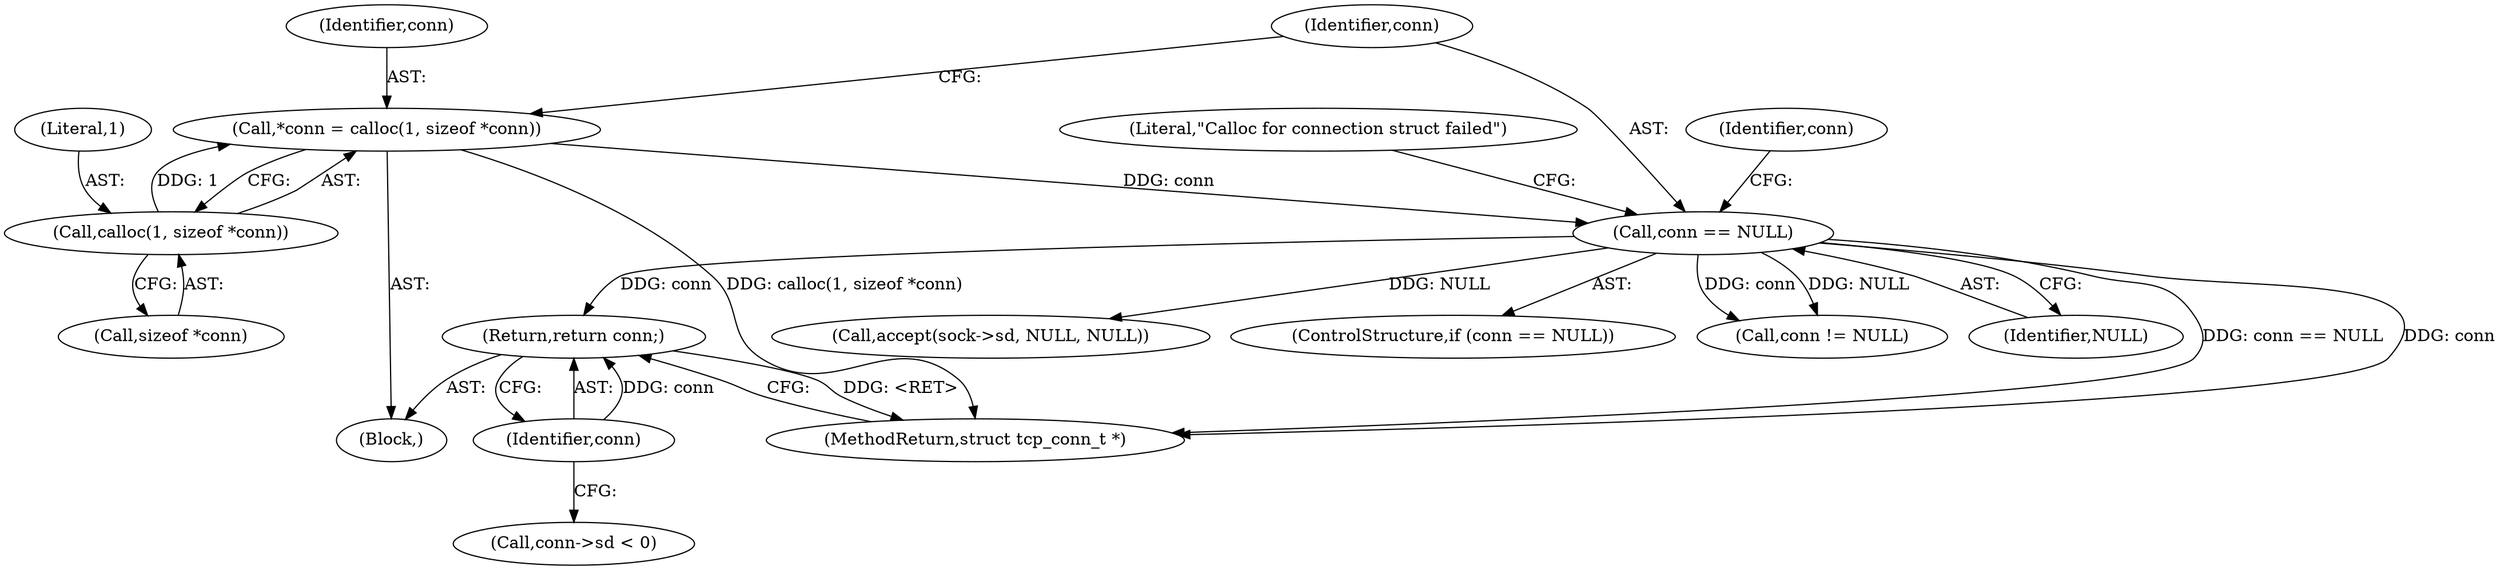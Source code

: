 digraph "0_ippusbxd_46844402bca7a38fc224483ba6f0a93c4613203f_0@pointer" {
"1000139" [label="(Return,return conn;)"];
"1000140" [label="(Identifier,conn)"];
"1000112" [label="(Call,conn == NULL)"];
"1000104" [label="(Call,*conn = calloc(1, sizeof *conn))"];
"1000106" [label="(Call,calloc(1, sizeof *conn))"];
"1000121" [label="(Identifier,conn)"];
"1000150" [label="(MethodReturn,struct tcp_conn_t *)"];
"1000114" [label="(Identifier,NULL)"];
"1000123" [label="(Call,accept(sock->sd, NULL, NULL))"];
"1000111" [label="(ControlStructure,if (conn == NULL))"];
"1000113" [label="(Identifier,conn)"];
"1000108" [label="(Call,sizeof *conn)"];
"1000104" [label="(Call,*conn = calloc(1, sizeof *conn))"];
"1000112" [label="(Call,conn == NULL)"];
"1000102" [label="(Block,)"];
"1000130" [label="(Call,conn->sd < 0)"];
"1000106" [label="(Call,calloc(1, sizeof *conn))"];
"1000105" [label="(Identifier,conn)"];
"1000140" [label="(Identifier,conn)"];
"1000143" [label="(Call,conn != NULL)"];
"1000107" [label="(Literal,1)"];
"1000139" [label="(Return,return conn;)"];
"1000117" [label="(Literal,\"Calloc for connection struct failed\")"];
"1000139" -> "1000102"  [label="AST: "];
"1000139" -> "1000140"  [label="CFG: "];
"1000140" -> "1000139"  [label="AST: "];
"1000150" -> "1000139"  [label="CFG: "];
"1000139" -> "1000150"  [label="DDG: <RET>"];
"1000140" -> "1000139"  [label="DDG: conn"];
"1000112" -> "1000139"  [label="DDG: conn"];
"1000140" -> "1000130"  [label="CFG: "];
"1000112" -> "1000111"  [label="AST: "];
"1000112" -> "1000114"  [label="CFG: "];
"1000113" -> "1000112"  [label="AST: "];
"1000114" -> "1000112"  [label="AST: "];
"1000117" -> "1000112"  [label="CFG: "];
"1000121" -> "1000112"  [label="CFG: "];
"1000112" -> "1000150"  [label="DDG: conn == NULL"];
"1000112" -> "1000150"  [label="DDG: conn"];
"1000104" -> "1000112"  [label="DDG: conn"];
"1000112" -> "1000123"  [label="DDG: NULL"];
"1000112" -> "1000143"  [label="DDG: conn"];
"1000112" -> "1000143"  [label="DDG: NULL"];
"1000104" -> "1000102"  [label="AST: "];
"1000104" -> "1000106"  [label="CFG: "];
"1000105" -> "1000104"  [label="AST: "];
"1000106" -> "1000104"  [label="AST: "];
"1000113" -> "1000104"  [label="CFG: "];
"1000104" -> "1000150"  [label="DDG: calloc(1, sizeof *conn)"];
"1000106" -> "1000104"  [label="DDG: 1"];
"1000106" -> "1000108"  [label="CFG: "];
"1000107" -> "1000106"  [label="AST: "];
"1000108" -> "1000106"  [label="AST: "];
}
